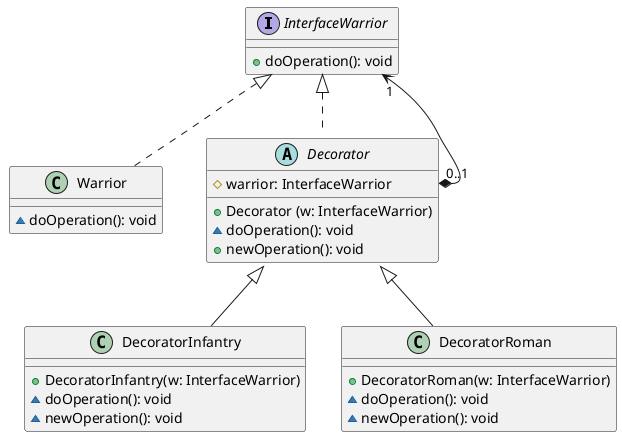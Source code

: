 @startuml

interface InterfaceWarrior {
    + doOperation(): void
}
class Warrior implements InterfaceWarrior {
    ~ doOperation(): void
}
abstract class Decorator implements InterfaceWarrior {
    # warrior: InterfaceWarrior
    + Decorator (w: InterfaceWarrior)
    ~ doOperation(): void
    + newOperation(): void
}
class DecoratorInfantry extends Decorator {
    + DecoratorInfantry(w: InterfaceWarrior)
    ~ doOperation(): void
    ~ newOperation(): void
}
class DecoratorRoman extends Decorator {
    + DecoratorRoman(w: InterfaceWarrior)
    ~ doOperation(): void
    ~ newOperation(): void
}

Decorator::warrior "0..1" *--> "1" InterfaceWarrior

@enduml